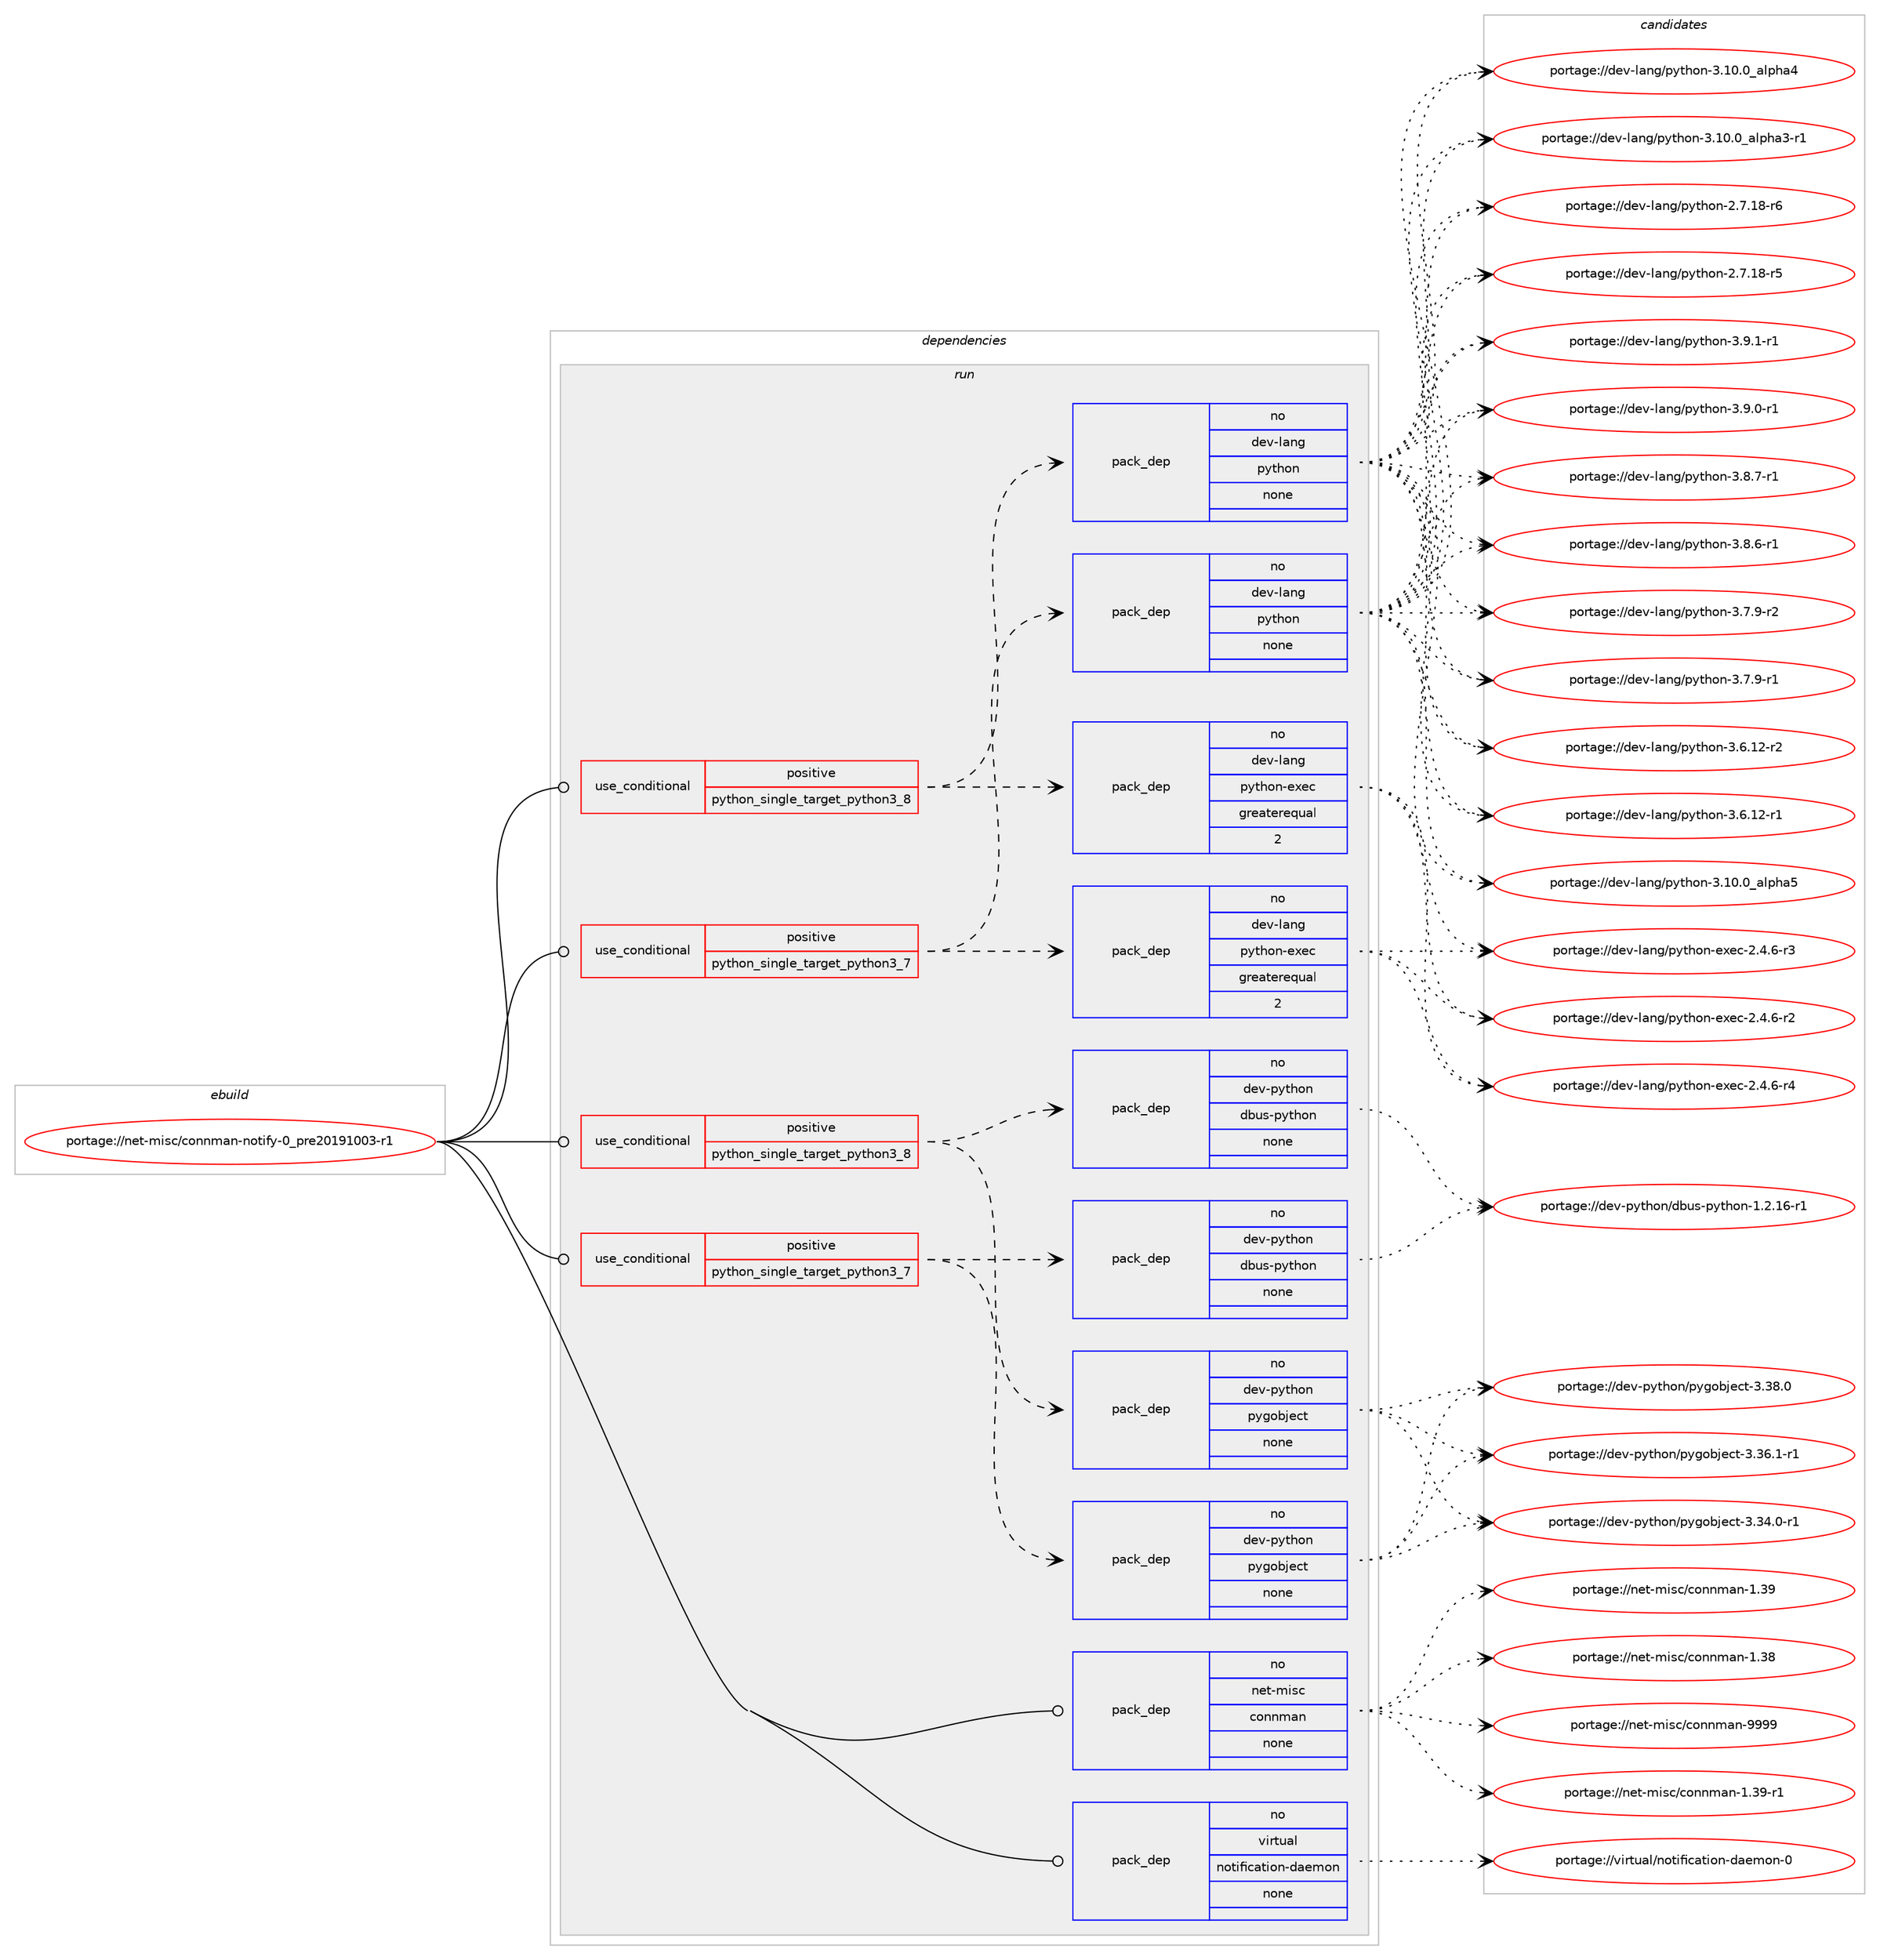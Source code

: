digraph prolog {

# *************
# Graph options
# *************

newrank=true;
concentrate=true;
compound=true;
graph [rankdir=LR,fontname=Helvetica,fontsize=10,ranksep=1.5];#, ranksep=2.5, nodesep=0.2];
edge  [arrowhead=vee];
node  [fontname=Helvetica,fontsize=10];

# **********
# The ebuild
# **********

subgraph cluster_leftcol {
color=gray;
rank=same;
label=<<i>ebuild</i>>;
id [label="portage://net-misc/connman-notify-0_pre20191003-r1", color=red, width=4, href="../net-misc/connman-notify-0_pre20191003-r1.svg"];
}

# ****************
# The dependencies
# ****************

subgraph cluster_midcol {
color=gray;
label=<<i>dependencies</i>>;
subgraph cluster_compile {
fillcolor="#eeeeee";
style=filled;
label=<<i>compile</i>>;
}
subgraph cluster_compileandrun {
fillcolor="#eeeeee";
style=filled;
label=<<i>compile and run</i>>;
}
subgraph cluster_run {
fillcolor="#eeeeee";
style=filled;
label=<<i>run</i>>;
subgraph cond3844 {
dependency13396 [label=<<TABLE BORDER="0" CELLBORDER="1" CELLSPACING="0" CELLPADDING="4"><TR><TD ROWSPAN="3" CELLPADDING="10">use_conditional</TD></TR><TR><TD>positive</TD></TR><TR><TD>python_single_target_python3_7</TD></TR></TABLE>>, shape=none, color=red];
subgraph pack9417 {
dependency13397 [label=<<TABLE BORDER="0" CELLBORDER="1" CELLSPACING="0" CELLPADDING="4" WIDTH="220"><TR><TD ROWSPAN="6" CELLPADDING="30">pack_dep</TD></TR><TR><TD WIDTH="110">no</TD></TR><TR><TD>dev-lang</TD></TR><TR><TD>python</TD></TR><TR><TD>none</TD></TR><TR><TD></TD></TR></TABLE>>, shape=none, color=blue];
}
dependency13396:e -> dependency13397:w [weight=20,style="dashed",arrowhead="vee"];
subgraph pack9418 {
dependency13398 [label=<<TABLE BORDER="0" CELLBORDER="1" CELLSPACING="0" CELLPADDING="4" WIDTH="220"><TR><TD ROWSPAN="6" CELLPADDING="30">pack_dep</TD></TR><TR><TD WIDTH="110">no</TD></TR><TR><TD>dev-lang</TD></TR><TR><TD>python-exec</TD></TR><TR><TD>greaterequal</TD></TR><TR><TD>2</TD></TR></TABLE>>, shape=none, color=blue];
}
dependency13396:e -> dependency13398:w [weight=20,style="dashed",arrowhead="vee"];
}
id:e -> dependency13396:w [weight=20,style="solid",arrowhead="odot"];
subgraph cond3845 {
dependency13399 [label=<<TABLE BORDER="0" CELLBORDER="1" CELLSPACING="0" CELLPADDING="4"><TR><TD ROWSPAN="3" CELLPADDING="10">use_conditional</TD></TR><TR><TD>positive</TD></TR><TR><TD>python_single_target_python3_7</TD></TR></TABLE>>, shape=none, color=red];
subgraph pack9419 {
dependency13400 [label=<<TABLE BORDER="0" CELLBORDER="1" CELLSPACING="0" CELLPADDING="4" WIDTH="220"><TR><TD ROWSPAN="6" CELLPADDING="30">pack_dep</TD></TR><TR><TD WIDTH="110">no</TD></TR><TR><TD>dev-python</TD></TR><TR><TD>dbus-python</TD></TR><TR><TD>none</TD></TR><TR><TD></TD></TR></TABLE>>, shape=none, color=blue];
}
dependency13399:e -> dependency13400:w [weight=20,style="dashed",arrowhead="vee"];
subgraph pack9420 {
dependency13401 [label=<<TABLE BORDER="0" CELLBORDER="1" CELLSPACING="0" CELLPADDING="4" WIDTH="220"><TR><TD ROWSPAN="6" CELLPADDING="30">pack_dep</TD></TR><TR><TD WIDTH="110">no</TD></TR><TR><TD>dev-python</TD></TR><TR><TD>pygobject</TD></TR><TR><TD>none</TD></TR><TR><TD></TD></TR></TABLE>>, shape=none, color=blue];
}
dependency13399:e -> dependency13401:w [weight=20,style="dashed",arrowhead="vee"];
}
id:e -> dependency13399:w [weight=20,style="solid",arrowhead="odot"];
subgraph cond3846 {
dependency13402 [label=<<TABLE BORDER="0" CELLBORDER="1" CELLSPACING="0" CELLPADDING="4"><TR><TD ROWSPAN="3" CELLPADDING="10">use_conditional</TD></TR><TR><TD>positive</TD></TR><TR><TD>python_single_target_python3_8</TD></TR></TABLE>>, shape=none, color=red];
subgraph pack9421 {
dependency13403 [label=<<TABLE BORDER="0" CELLBORDER="1" CELLSPACING="0" CELLPADDING="4" WIDTH="220"><TR><TD ROWSPAN="6" CELLPADDING="30">pack_dep</TD></TR><TR><TD WIDTH="110">no</TD></TR><TR><TD>dev-lang</TD></TR><TR><TD>python</TD></TR><TR><TD>none</TD></TR><TR><TD></TD></TR></TABLE>>, shape=none, color=blue];
}
dependency13402:e -> dependency13403:w [weight=20,style="dashed",arrowhead="vee"];
subgraph pack9422 {
dependency13404 [label=<<TABLE BORDER="0" CELLBORDER="1" CELLSPACING="0" CELLPADDING="4" WIDTH="220"><TR><TD ROWSPAN="6" CELLPADDING="30">pack_dep</TD></TR><TR><TD WIDTH="110">no</TD></TR><TR><TD>dev-lang</TD></TR><TR><TD>python-exec</TD></TR><TR><TD>greaterequal</TD></TR><TR><TD>2</TD></TR></TABLE>>, shape=none, color=blue];
}
dependency13402:e -> dependency13404:w [weight=20,style="dashed",arrowhead="vee"];
}
id:e -> dependency13402:w [weight=20,style="solid",arrowhead="odot"];
subgraph cond3847 {
dependency13405 [label=<<TABLE BORDER="0" CELLBORDER="1" CELLSPACING="0" CELLPADDING="4"><TR><TD ROWSPAN="3" CELLPADDING="10">use_conditional</TD></TR><TR><TD>positive</TD></TR><TR><TD>python_single_target_python3_8</TD></TR></TABLE>>, shape=none, color=red];
subgraph pack9423 {
dependency13406 [label=<<TABLE BORDER="0" CELLBORDER="1" CELLSPACING="0" CELLPADDING="4" WIDTH="220"><TR><TD ROWSPAN="6" CELLPADDING="30">pack_dep</TD></TR><TR><TD WIDTH="110">no</TD></TR><TR><TD>dev-python</TD></TR><TR><TD>dbus-python</TD></TR><TR><TD>none</TD></TR><TR><TD></TD></TR></TABLE>>, shape=none, color=blue];
}
dependency13405:e -> dependency13406:w [weight=20,style="dashed",arrowhead="vee"];
subgraph pack9424 {
dependency13407 [label=<<TABLE BORDER="0" CELLBORDER="1" CELLSPACING="0" CELLPADDING="4" WIDTH="220"><TR><TD ROWSPAN="6" CELLPADDING="30">pack_dep</TD></TR><TR><TD WIDTH="110">no</TD></TR><TR><TD>dev-python</TD></TR><TR><TD>pygobject</TD></TR><TR><TD>none</TD></TR><TR><TD></TD></TR></TABLE>>, shape=none, color=blue];
}
dependency13405:e -> dependency13407:w [weight=20,style="dashed",arrowhead="vee"];
}
id:e -> dependency13405:w [weight=20,style="solid",arrowhead="odot"];
subgraph pack9425 {
dependency13408 [label=<<TABLE BORDER="0" CELLBORDER="1" CELLSPACING="0" CELLPADDING="4" WIDTH="220"><TR><TD ROWSPAN="6" CELLPADDING="30">pack_dep</TD></TR><TR><TD WIDTH="110">no</TD></TR><TR><TD>net-misc</TD></TR><TR><TD>connman</TD></TR><TR><TD>none</TD></TR><TR><TD></TD></TR></TABLE>>, shape=none, color=blue];
}
id:e -> dependency13408:w [weight=20,style="solid",arrowhead="odot"];
subgraph pack9426 {
dependency13409 [label=<<TABLE BORDER="0" CELLBORDER="1" CELLSPACING="0" CELLPADDING="4" WIDTH="220"><TR><TD ROWSPAN="6" CELLPADDING="30">pack_dep</TD></TR><TR><TD WIDTH="110">no</TD></TR><TR><TD>virtual</TD></TR><TR><TD>notification-daemon</TD></TR><TR><TD>none</TD></TR><TR><TD></TD></TR></TABLE>>, shape=none, color=blue];
}
id:e -> dependency13409:w [weight=20,style="solid",arrowhead="odot"];
}
}

# **************
# The candidates
# **************

subgraph cluster_choices {
rank=same;
color=gray;
label=<<i>candidates</i>>;

subgraph choice9417 {
color=black;
nodesep=1;
choice1001011184510897110103471121211161041111104551465746494511449 [label="portage://dev-lang/python-3.9.1-r1", color=red, width=4,href="../dev-lang/python-3.9.1-r1.svg"];
choice1001011184510897110103471121211161041111104551465746484511449 [label="portage://dev-lang/python-3.9.0-r1", color=red, width=4,href="../dev-lang/python-3.9.0-r1.svg"];
choice1001011184510897110103471121211161041111104551465646554511449 [label="portage://dev-lang/python-3.8.7-r1", color=red, width=4,href="../dev-lang/python-3.8.7-r1.svg"];
choice1001011184510897110103471121211161041111104551465646544511449 [label="portage://dev-lang/python-3.8.6-r1", color=red, width=4,href="../dev-lang/python-3.8.6-r1.svg"];
choice1001011184510897110103471121211161041111104551465546574511450 [label="portage://dev-lang/python-3.7.9-r2", color=red, width=4,href="../dev-lang/python-3.7.9-r2.svg"];
choice1001011184510897110103471121211161041111104551465546574511449 [label="portage://dev-lang/python-3.7.9-r1", color=red, width=4,href="../dev-lang/python-3.7.9-r1.svg"];
choice100101118451089711010347112121116104111110455146544649504511450 [label="portage://dev-lang/python-3.6.12-r2", color=red, width=4,href="../dev-lang/python-3.6.12-r2.svg"];
choice100101118451089711010347112121116104111110455146544649504511449 [label="portage://dev-lang/python-3.6.12-r1", color=red, width=4,href="../dev-lang/python-3.6.12-r1.svg"];
choice1001011184510897110103471121211161041111104551464948464895971081121049753 [label="portage://dev-lang/python-3.10.0_alpha5", color=red, width=4,href="../dev-lang/python-3.10.0_alpha5.svg"];
choice1001011184510897110103471121211161041111104551464948464895971081121049752 [label="portage://dev-lang/python-3.10.0_alpha4", color=red, width=4,href="../dev-lang/python-3.10.0_alpha4.svg"];
choice10010111845108971101034711212111610411111045514649484648959710811210497514511449 [label="portage://dev-lang/python-3.10.0_alpha3-r1", color=red, width=4,href="../dev-lang/python-3.10.0_alpha3-r1.svg"];
choice100101118451089711010347112121116104111110455046554649564511454 [label="portage://dev-lang/python-2.7.18-r6", color=red, width=4,href="../dev-lang/python-2.7.18-r6.svg"];
choice100101118451089711010347112121116104111110455046554649564511453 [label="portage://dev-lang/python-2.7.18-r5", color=red, width=4,href="../dev-lang/python-2.7.18-r5.svg"];
dependency13397:e -> choice1001011184510897110103471121211161041111104551465746494511449:w [style=dotted,weight="100"];
dependency13397:e -> choice1001011184510897110103471121211161041111104551465746484511449:w [style=dotted,weight="100"];
dependency13397:e -> choice1001011184510897110103471121211161041111104551465646554511449:w [style=dotted,weight="100"];
dependency13397:e -> choice1001011184510897110103471121211161041111104551465646544511449:w [style=dotted,weight="100"];
dependency13397:e -> choice1001011184510897110103471121211161041111104551465546574511450:w [style=dotted,weight="100"];
dependency13397:e -> choice1001011184510897110103471121211161041111104551465546574511449:w [style=dotted,weight="100"];
dependency13397:e -> choice100101118451089711010347112121116104111110455146544649504511450:w [style=dotted,weight="100"];
dependency13397:e -> choice100101118451089711010347112121116104111110455146544649504511449:w [style=dotted,weight="100"];
dependency13397:e -> choice1001011184510897110103471121211161041111104551464948464895971081121049753:w [style=dotted,weight="100"];
dependency13397:e -> choice1001011184510897110103471121211161041111104551464948464895971081121049752:w [style=dotted,weight="100"];
dependency13397:e -> choice10010111845108971101034711212111610411111045514649484648959710811210497514511449:w [style=dotted,weight="100"];
dependency13397:e -> choice100101118451089711010347112121116104111110455046554649564511454:w [style=dotted,weight="100"];
dependency13397:e -> choice100101118451089711010347112121116104111110455046554649564511453:w [style=dotted,weight="100"];
}
subgraph choice9418 {
color=black;
nodesep=1;
choice10010111845108971101034711212111610411111045101120101994550465246544511452 [label="portage://dev-lang/python-exec-2.4.6-r4", color=red, width=4,href="../dev-lang/python-exec-2.4.6-r4.svg"];
choice10010111845108971101034711212111610411111045101120101994550465246544511451 [label="portage://dev-lang/python-exec-2.4.6-r3", color=red, width=4,href="../dev-lang/python-exec-2.4.6-r3.svg"];
choice10010111845108971101034711212111610411111045101120101994550465246544511450 [label="portage://dev-lang/python-exec-2.4.6-r2", color=red, width=4,href="../dev-lang/python-exec-2.4.6-r2.svg"];
dependency13398:e -> choice10010111845108971101034711212111610411111045101120101994550465246544511452:w [style=dotted,weight="100"];
dependency13398:e -> choice10010111845108971101034711212111610411111045101120101994550465246544511451:w [style=dotted,weight="100"];
dependency13398:e -> choice10010111845108971101034711212111610411111045101120101994550465246544511450:w [style=dotted,weight="100"];
}
subgraph choice9419 {
color=black;
nodesep=1;
choice10010111845112121116104111110471009811711545112121116104111110454946504649544511449 [label="portage://dev-python/dbus-python-1.2.16-r1", color=red, width=4,href="../dev-python/dbus-python-1.2.16-r1.svg"];
dependency13400:e -> choice10010111845112121116104111110471009811711545112121116104111110454946504649544511449:w [style=dotted,weight="100"];
}
subgraph choice9420 {
color=black;
nodesep=1;
choice1001011184511212111610411111047112121103111981061019911645514651564648 [label="portage://dev-python/pygobject-3.38.0", color=red, width=4,href="../dev-python/pygobject-3.38.0.svg"];
choice10010111845112121116104111110471121211031119810610199116455146515446494511449 [label="portage://dev-python/pygobject-3.36.1-r1", color=red, width=4,href="../dev-python/pygobject-3.36.1-r1.svg"];
choice10010111845112121116104111110471121211031119810610199116455146515246484511449 [label="portage://dev-python/pygobject-3.34.0-r1", color=red, width=4,href="../dev-python/pygobject-3.34.0-r1.svg"];
dependency13401:e -> choice1001011184511212111610411111047112121103111981061019911645514651564648:w [style=dotted,weight="100"];
dependency13401:e -> choice10010111845112121116104111110471121211031119810610199116455146515446494511449:w [style=dotted,weight="100"];
dependency13401:e -> choice10010111845112121116104111110471121211031119810610199116455146515246484511449:w [style=dotted,weight="100"];
}
subgraph choice9421 {
color=black;
nodesep=1;
choice1001011184510897110103471121211161041111104551465746494511449 [label="portage://dev-lang/python-3.9.1-r1", color=red, width=4,href="../dev-lang/python-3.9.1-r1.svg"];
choice1001011184510897110103471121211161041111104551465746484511449 [label="portage://dev-lang/python-3.9.0-r1", color=red, width=4,href="../dev-lang/python-3.9.0-r1.svg"];
choice1001011184510897110103471121211161041111104551465646554511449 [label="portage://dev-lang/python-3.8.7-r1", color=red, width=4,href="../dev-lang/python-3.8.7-r1.svg"];
choice1001011184510897110103471121211161041111104551465646544511449 [label="portage://dev-lang/python-3.8.6-r1", color=red, width=4,href="../dev-lang/python-3.8.6-r1.svg"];
choice1001011184510897110103471121211161041111104551465546574511450 [label="portage://dev-lang/python-3.7.9-r2", color=red, width=4,href="../dev-lang/python-3.7.9-r2.svg"];
choice1001011184510897110103471121211161041111104551465546574511449 [label="portage://dev-lang/python-3.7.9-r1", color=red, width=4,href="../dev-lang/python-3.7.9-r1.svg"];
choice100101118451089711010347112121116104111110455146544649504511450 [label="portage://dev-lang/python-3.6.12-r2", color=red, width=4,href="../dev-lang/python-3.6.12-r2.svg"];
choice100101118451089711010347112121116104111110455146544649504511449 [label="portage://dev-lang/python-3.6.12-r1", color=red, width=4,href="../dev-lang/python-3.6.12-r1.svg"];
choice1001011184510897110103471121211161041111104551464948464895971081121049753 [label="portage://dev-lang/python-3.10.0_alpha5", color=red, width=4,href="../dev-lang/python-3.10.0_alpha5.svg"];
choice1001011184510897110103471121211161041111104551464948464895971081121049752 [label="portage://dev-lang/python-3.10.0_alpha4", color=red, width=4,href="../dev-lang/python-3.10.0_alpha4.svg"];
choice10010111845108971101034711212111610411111045514649484648959710811210497514511449 [label="portage://dev-lang/python-3.10.0_alpha3-r1", color=red, width=4,href="../dev-lang/python-3.10.0_alpha3-r1.svg"];
choice100101118451089711010347112121116104111110455046554649564511454 [label="portage://dev-lang/python-2.7.18-r6", color=red, width=4,href="../dev-lang/python-2.7.18-r6.svg"];
choice100101118451089711010347112121116104111110455046554649564511453 [label="portage://dev-lang/python-2.7.18-r5", color=red, width=4,href="../dev-lang/python-2.7.18-r5.svg"];
dependency13403:e -> choice1001011184510897110103471121211161041111104551465746494511449:w [style=dotted,weight="100"];
dependency13403:e -> choice1001011184510897110103471121211161041111104551465746484511449:w [style=dotted,weight="100"];
dependency13403:e -> choice1001011184510897110103471121211161041111104551465646554511449:w [style=dotted,weight="100"];
dependency13403:e -> choice1001011184510897110103471121211161041111104551465646544511449:w [style=dotted,weight="100"];
dependency13403:e -> choice1001011184510897110103471121211161041111104551465546574511450:w [style=dotted,weight="100"];
dependency13403:e -> choice1001011184510897110103471121211161041111104551465546574511449:w [style=dotted,weight="100"];
dependency13403:e -> choice100101118451089711010347112121116104111110455146544649504511450:w [style=dotted,weight="100"];
dependency13403:e -> choice100101118451089711010347112121116104111110455146544649504511449:w [style=dotted,weight="100"];
dependency13403:e -> choice1001011184510897110103471121211161041111104551464948464895971081121049753:w [style=dotted,weight="100"];
dependency13403:e -> choice1001011184510897110103471121211161041111104551464948464895971081121049752:w [style=dotted,weight="100"];
dependency13403:e -> choice10010111845108971101034711212111610411111045514649484648959710811210497514511449:w [style=dotted,weight="100"];
dependency13403:e -> choice100101118451089711010347112121116104111110455046554649564511454:w [style=dotted,weight="100"];
dependency13403:e -> choice100101118451089711010347112121116104111110455046554649564511453:w [style=dotted,weight="100"];
}
subgraph choice9422 {
color=black;
nodesep=1;
choice10010111845108971101034711212111610411111045101120101994550465246544511452 [label="portage://dev-lang/python-exec-2.4.6-r4", color=red, width=4,href="../dev-lang/python-exec-2.4.6-r4.svg"];
choice10010111845108971101034711212111610411111045101120101994550465246544511451 [label="portage://dev-lang/python-exec-2.4.6-r3", color=red, width=4,href="../dev-lang/python-exec-2.4.6-r3.svg"];
choice10010111845108971101034711212111610411111045101120101994550465246544511450 [label="portage://dev-lang/python-exec-2.4.6-r2", color=red, width=4,href="../dev-lang/python-exec-2.4.6-r2.svg"];
dependency13404:e -> choice10010111845108971101034711212111610411111045101120101994550465246544511452:w [style=dotted,weight="100"];
dependency13404:e -> choice10010111845108971101034711212111610411111045101120101994550465246544511451:w [style=dotted,weight="100"];
dependency13404:e -> choice10010111845108971101034711212111610411111045101120101994550465246544511450:w [style=dotted,weight="100"];
}
subgraph choice9423 {
color=black;
nodesep=1;
choice10010111845112121116104111110471009811711545112121116104111110454946504649544511449 [label="portage://dev-python/dbus-python-1.2.16-r1", color=red, width=4,href="../dev-python/dbus-python-1.2.16-r1.svg"];
dependency13406:e -> choice10010111845112121116104111110471009811711545112121116104111110454946504649544511449:w [style=dotted,weight="100"];
}
subgraph choice9424 {
color=black;
nodesep=1;
choice1001011184511212111610411111047112121103111981061019911645514651564648 [label="portage://dev-python/pygobject-3.38.0", color=red, width=4,href="../dev-python/pygobject-3.38.0.svg"];
choice10010111845112121116104111110471121211031119810610199116455146515446494511449 [label="portage://dev-python/pygobject-3.36.1-r1", color=red, width=4,href="../dev-python/pygobject-3.36.1-r1.svg"];
choice10010111845112121116104111110471121211031119810610199116455146515246484511449 [label="portage://dev-python/pygobject-3.34.0-r1", color=red, width=4,href="../dev-python/pygobject-3.34.0-r1.svg"];
dependency13407:e -> choice1001011184511212111610411111047112121103111981061019911645514651564648:w [style=dotted,weight="100"];
dependency13407:e -> choice10010111845112121116104111110471121211031119810610199116455146515446494511449:w [style=dotted,weight="100"];
dependency13407:e -> choice10010111845112121116104111110471121211031119810610199116455146515246484511449:w [style=dotted,weight="100"];
}
subgraph choice9425 {
color=black;
nodesep=1;
choice11010111645109105115994799111110110109971104557575757 [label="portage://net-misc/connman-9999", color=red, width=4,href="../net-misc/connman-9999.svg"];
choice110101116451091051159947991111101101099711045494651574511449 [label="portage://net-misc/connman-1.39-r1", color=red, width=4,href="../net-misc/connman-1.39-r1.svg"];
choice11010111645109105115994799111110110109971104549465157 [label="portage://net-misc/connman-1.39", color=red, width=4,href="../net-misc/connman-1.39.svg"];
choice11010111645109105115994799111110110109971104549465156 [label="portage://net-misc/connman-1.38", color=red, width=4,href="../net-misc/connman-1.38.svg"];
dependency13408:e -> choice11010111645109105115994799111110110109971104557575757:w [style=dotted,weight="100"];
dependency13408:e -> choice110101116451091051159947991111101101099711045494651574511449:w [style=dotted,weight="100"];
dependency13408:e -> choice11010111645109105115994799111110110109971104549465157:w [style=dotted,weight="100"];
dependency13408:e -> choice11010111645109105115994799111110110109971104549465156:w [style=dotted,weight="100"];
}
subgraph choice9426 {
color=black;
nodesep=1;
choice1181051141161179710847110111116105102105999711610511111045100971011091111104548 [label="portage://virtual/notification-daemon-0", color=red, width=4,href="../virtual/notification-daemon-0.svg"];
dependency13409:e -> choice1181051141161179710847110111116105102105999711610511111045100971011091111104548:w [style=dotted,weight="100"];
}
}

}
